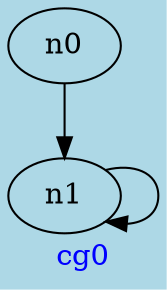 digraph G{
graph [ label = "cg0" , fontcolor = "blue" , bgcolor = "lightblue" ];
n0;
n1;
n0->n1;
n1->n1;
}
